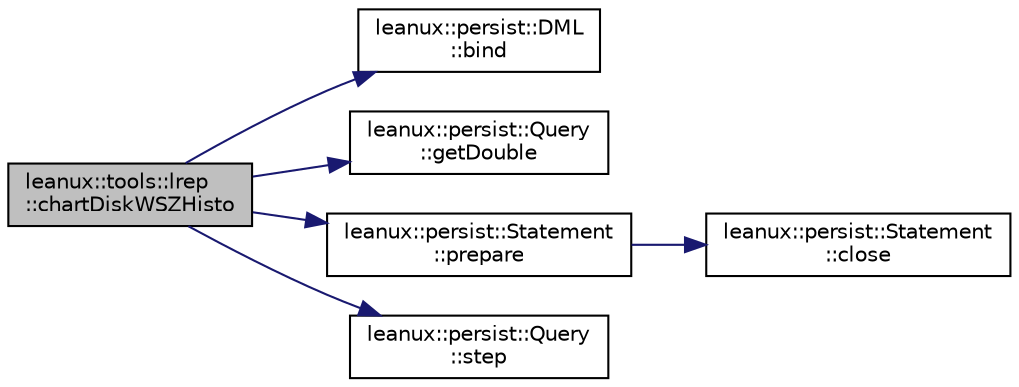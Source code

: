 digraph "leanux::tools::lrep::chartDiskWSZHisto"
{
 // LATEX_PDF_SIZE
  bgcolor="transparent";
  edge [fontname="Helvetica",fontsize="10",labelfontname="Helvetica",labelfontsize="10"];
  node [fontname="Helvetica",fontsize="10",shape=record];
  rankdir="LR";
  Node1 [label="leanux::tools::lrep\l::chartDiskWSZHisto",height=0.2,width=0.4,color="black", fillcolor="grey75", style="filled", fontcolor="black",tooltip=" "];
  Node1 -> Node2 [color="midnightblue",fontsize="10",style="solid",fontname="Helvetica"];
  Node2 [label="leanux::persist::DML\l::bind",height=0.2,width=0.4,color="black",URL="$classleanux_1_1persist_1_1DML.html#a8df01a6d880515c22106e424ed342c81",tooltip="Bind a double value to the bind at position."];
  Node1 -> Node3 [color="midnightblue",fontsize="10",style="solid",fontname="Helvetica"];
  Node3 [label="leanux::persist::Query\l::getDouble",height=0.2,width=0.4,color="black",URL="$classleanux_1_1persist_1_1Query.html#ac71ce2dce629c76434dfb541bbe55658",tooltip="Get double value from select list."];
  Node1 -> Node4 [color="midnightblue",fontsize="10",style="solid",fontname="Helvetica"];
  Node4 [label="leanux::persist::Statement\l::prepare",height=0.2,width=0.4,color="black",URL="$classleanux_1_1persist_1_1Statement.html#a1b809c1b1d0e9d24af65e439c3893d74",tooltip="Prepare a SQL statement."];
  Node4 -> Node5 [color="midnightblue",fontsize="10",style="solid",fontname="Helvetica"];
  Node5 [label="leanux::persist::Statement\l::close",height=0.2,width=0.4,color="black",URL="$classleanux_1_1persist_1_1Statement.html#a5b31fb14297ad5c1c342cfc0d8f797de",tooltip="A statement handle can be explicitly closed without deleting the Statement object itself."];
  Node1 -> Node6 [color="midnightblue",fontsize="10",style="solid",fontname="Helvetica"];
  Node6 [label="leanux::persist::Query\l::step",height=0.2,width=0.4,color="black",URL="$classleanux_1_1persist_1_1Query.html#a294e11c33a22761503c49418f5ca9815",tooltip="Step the result list, end of list returns false."];
}
